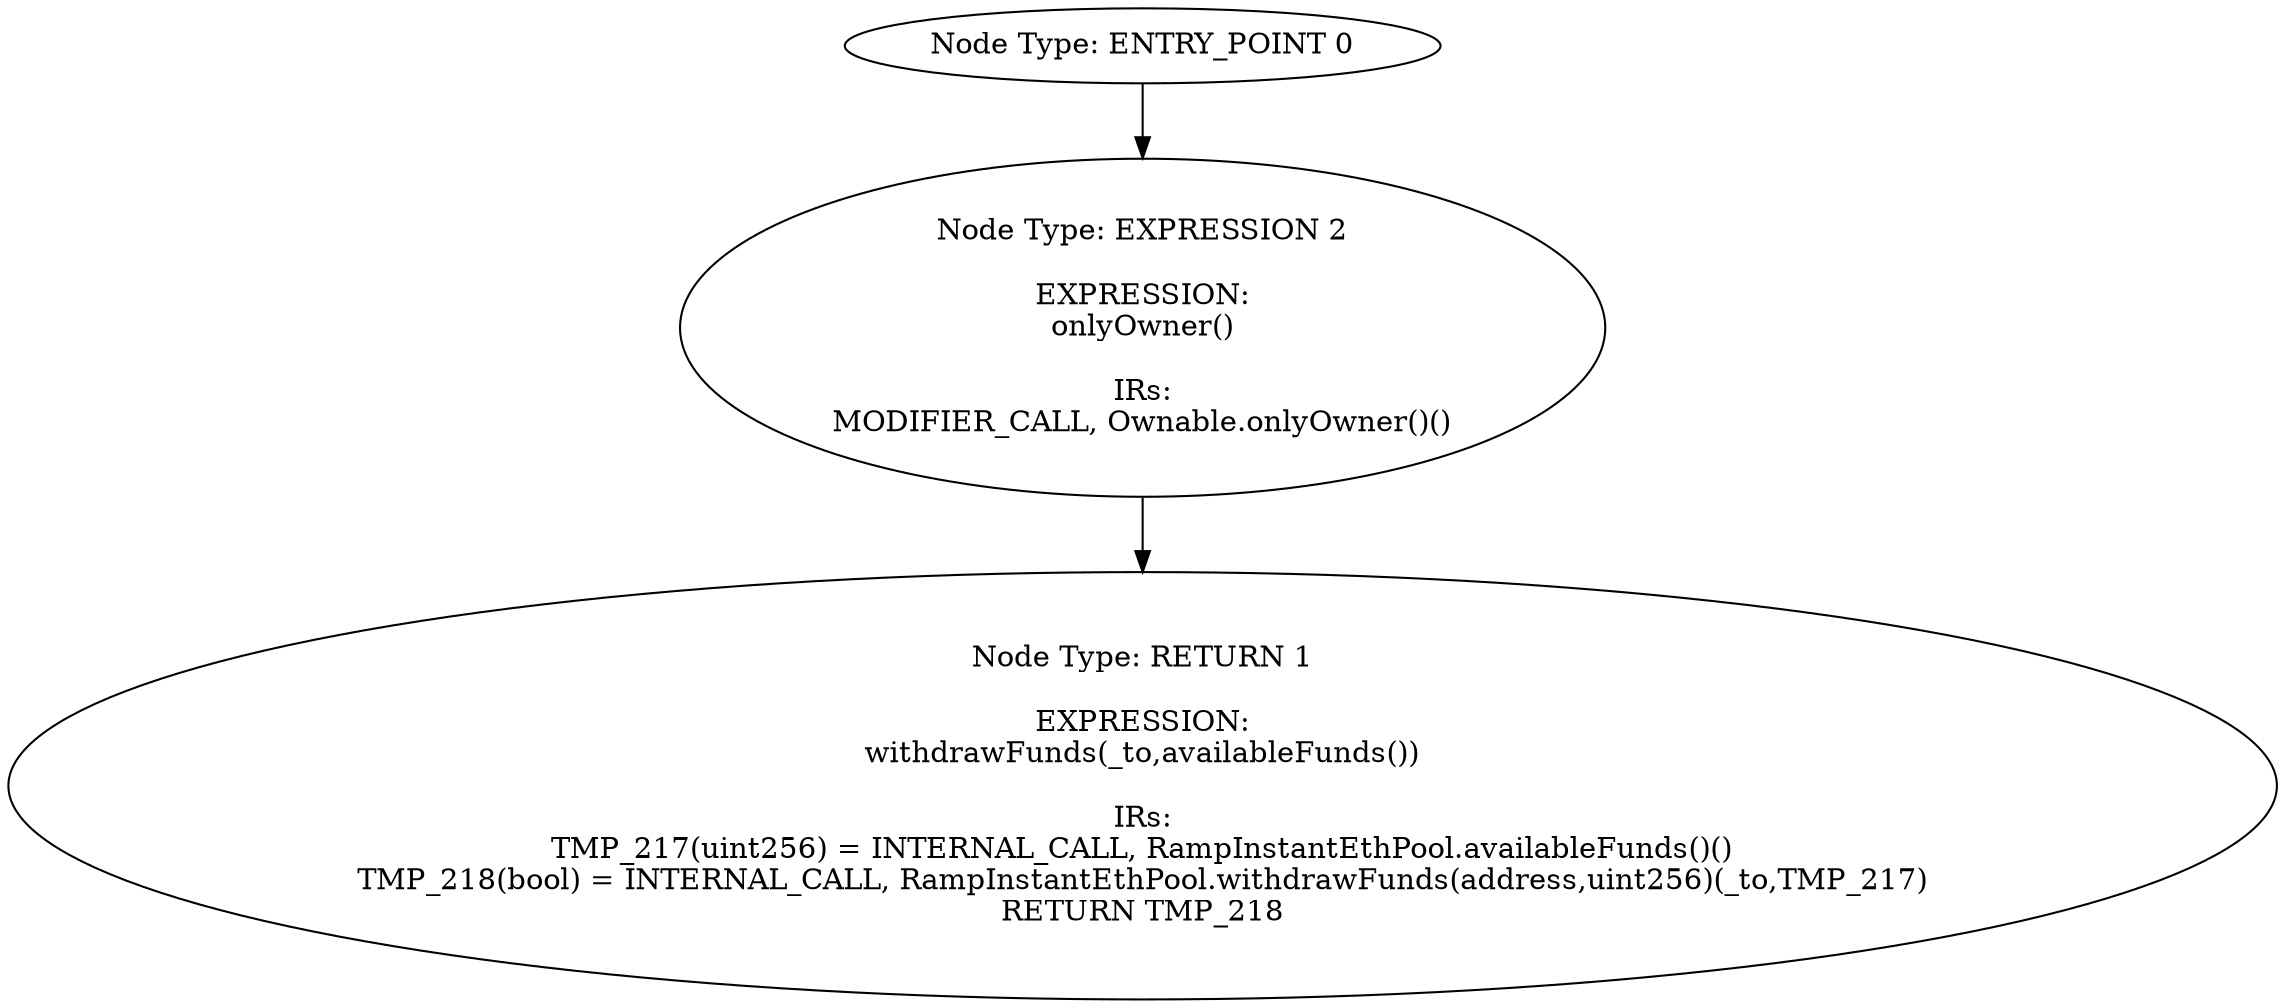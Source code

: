 digraph{
0[label="Node Type: ENTRY_POINT 0
"];
0->2;
1[label="Node Type: RETURN 1

EXPRESSION:
withdrawFunds(_to,availableFunds())

IRs:
TMP_217(uint256) = INTERNAL_CALL, RampInstantEthPool.availableFunds()()
TMP_218(bool) = INTERNAL_CALL, RampInstantEthPool.withdrawFunds(address,uint256)(_to,TMP_217)
RETURN TMP_218"];
2[label="Node Type: EXPRESSION 2

EXPRESSION:
onlyOwner()

IRs:
MODIFIER_CALL, Ownable.onlyOwner()()"];
2->1;
}
